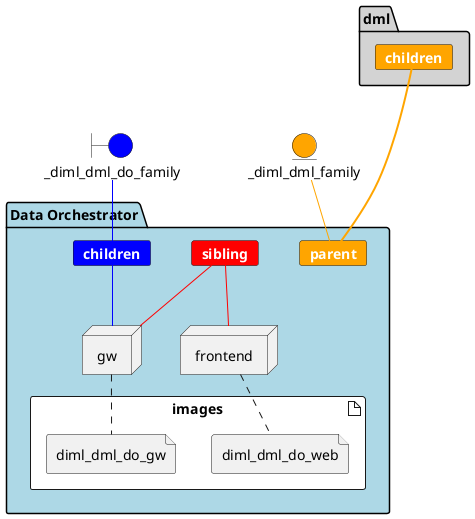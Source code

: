 @startuml


boundary _diml_dml_do_family #blue


entity _diml_dml_family #orange


package  "Data Orchestrator"  #lightblue {
    card children #blue [
        <b><color:white>children</color></b>
    ]
    
    _diml_dml_do_family -[#blue]- children
    
    
    card sibling #red [
        <b><color:white>sibling</color></b>
    ]
    
    
    card parent #orange [
        <b><color:white>parent</color></b>
    ]
    
    
    _diml_dml_family -[#orange]- parent
    
    artifact images #ffffff {
        
        file diml_dml_do_web
        
        file diml_dml_do_gw
        
    }

    node frontend
    frontend .. diml_dml_do_web
    
        sibling -[#red]- frontend
    

    node gw
    gw .. diml_dml_do_gw
    
        children -[#blue]- gw
    
        sibling -[#red]- gw
    




    
}




package dml #lightgray {
    card dmlchildren #orange [
        <b><color:white>children</color></b>
    ]
    dmlchildren ==[#orange]= parent
}


@enduml
